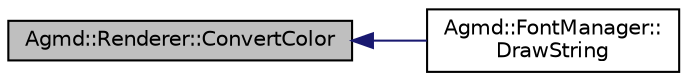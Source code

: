 digraph "Agmd::Renderer::ConvertColor"
{
  edge [fontname="Helvetica",fontsize="10",labelfontname="Helvetica",labelfontsize="10"];
  node [fontname="Helvetica",fontsize="10",shape=record];
  rankdir="LR";
  Node1 [label="Agmd::Renderer::ConvertColor",height=0.2,width=0.4,color="black", fillcolor="grey75", style="filled" fontcolor="black"];
  Node1 -> Node2 [dir="back",color="midnightblue",fontsize="10",style="solid",fontname="Helvetica"];
  Node2 [label="Agmd::FontManager::\lDrawString",height=0.2,width=0.4,color="black", fillcolor="white", style="filled",URL="$class_agmd_1_1_font_manager.html#a3dd0d062b1b992e349faf5d8cf7a6f2b"];
}
